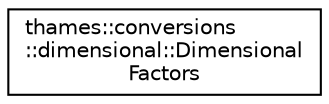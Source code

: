 digraph "Graphical Class Hierarchy"
{
 // LATEX_PDF_SIZE
  edge [fontname="Helvetica",fontsize="10",labelfontname="Helvetica",labelfontsize="10"];
  node [fontname="Helvetica",fontsize="10",shape=record];
  rankdir="LR";
  Node0 [label="thames::conversions\l::dimensional::Dimensional\lFactors",height=0.2,width=0.4,color="black", fillcolor="white", style="filled",URL="$structthames_1_1conversions_1_1dimensional_1_1DimensionalFactors.html",tooltip="Structure to contain factors for (non)dimensionalisation of Cartesian states."];
}
